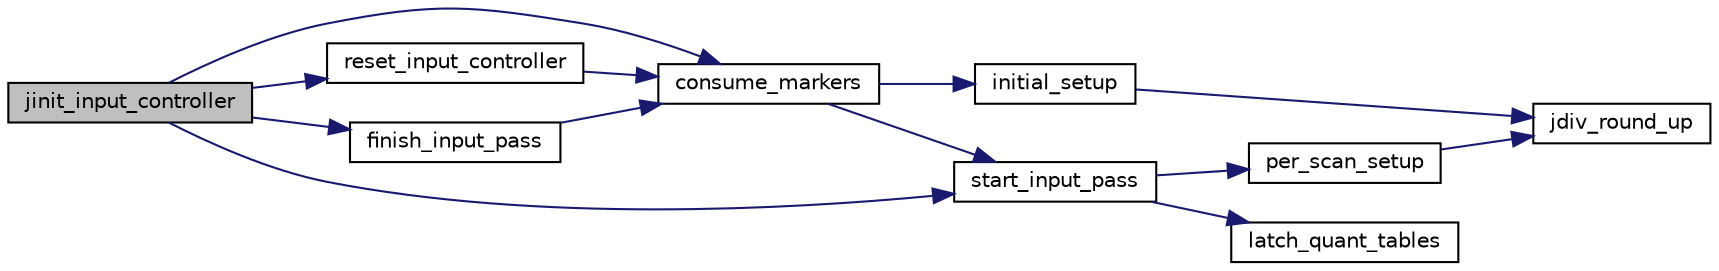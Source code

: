 digraph "jinit_input_controller"
{
 // LATEX_PDF_SIZE
  bgcolor="transparent";
  edge [fontname="Helvetica",fontsize="10",labelfontname="Helvetica",labelfontsize="10"];
  node [fontname="Helvetica",fontsize="10",shape=record];
  rankdir="LR";
  Node29 [label="jinit_input_controller",height=0.2,width=0.4,color="black", fillcolor="grey75", style="filled", fontcolor="black",tooltip=" "];
  Node29 -> Node30 [color="midnightblue",fontsize="10",style="solid"];
  Node30 [label="consume_markers",height=0.2,width=0.4,color="black",URL="$jdinput_8c.html#afb73ba0d8349e3c994c8b9cf3e9e2365",tooltip=" "];
  Node30 -> Node31 [color="midnightblue",fontsize="10",style="solid"];
  Node31 [label="initial_setup",height=0.2,width=0.4,color="black",URL="$jdinput_8c.html#a1ff3c3b3d97a3063ca5d58d0a6daa127",tooltip=" "];
  Node31 -> Node32 [color="midnightblue",fontsize="10",style="solid"];
  Node32 [label="jdiv_round_up",height=0.2,width=0.4,color="black",URL="$jutils_8c.html#a0c5aa3b56cb24dd9ed819c8252c61b80",tooltip=" "];
  Node30 -> Node33 [color="midnightblue",fontsize="10",style="solid"];
  Node33 [label="start_input_pass",height=0.2,width=0.4,color="black",URL="$jdinput_8c.html#abc0a94e24edf93bc7f914cf4a698a870",tooltip=" "];
  Node33 -> Node34 [color="midnightblue",fontsize="10",style="solid"];
  Node34 [label="per_scan_setup",height=0.2,width=0.4,color="black",URL="$jdinput_8c.html#a90bb8415e7caa7bf6a2ea41084f8956a",tooltip=" "];
  Node34 -> Node32 [color="midnightblue",fontsize="10",style="solid"];
  Node33 -> Node35 [color="midnightblue",fontsize="10",style="solid"];
  Node35 [label="latch_quant_tables",height=0.2,width=0.4,color="black",URL="$jdinput_8c.html#afbafda2987fff825fe041f12735682ef",tooltip=" "];
  Node29 -> Node36 [color="midnightblue",fontsize="10",style="solid"];
  Node36 [label="reset_input_controller",height=0.2,width=0.4,color="black",URL="$jdinput_8c.html#a93f58ee9099d00fef5d7e3891aa9e54f",tooltip=" "];
  Node36 -> Node30 [color="midnightblue",fontsize="10",style="solid"];
  Node29 -> Node33 [color="midnightblue",fontsize="10",style="solid"];
  Node29 -> Node37 [color="midnightblue",fontsize="10",style="solid"];
  Node37 [label="finish_input_pass",height=0.2,width=0.4,color="black",URL="$jdinput_8c.html#a9777f7fabb58d9a42f34510bf0a71d1c",tooltip=" "];
  Node37 -> Node30 [color="midnightblue",fontsize="10",style="solid"];
}

